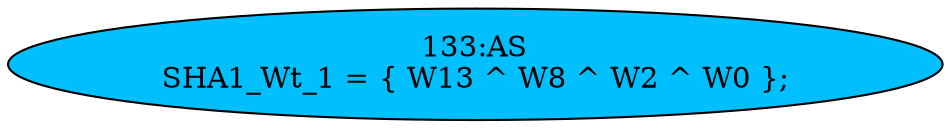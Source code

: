 strict digraph "" {
	node [label="\N"];
	"133:AS"	 [ast="<pyverilog.vparser.ast.Assign object at 0x7f56fedb07d0>",
		def_var="['SHA1_Wt_1']",
		fillcolor=deepskyblue,
		label="133:AS
SHA1_Wt_1 = { W13 ^ W8 ^ W2 ^ W0 };",
		statements="[]",
		style=filled,
		typ=Assign,
		use_var="['W13', 'W8', 'W2', 'W0']"];
}
